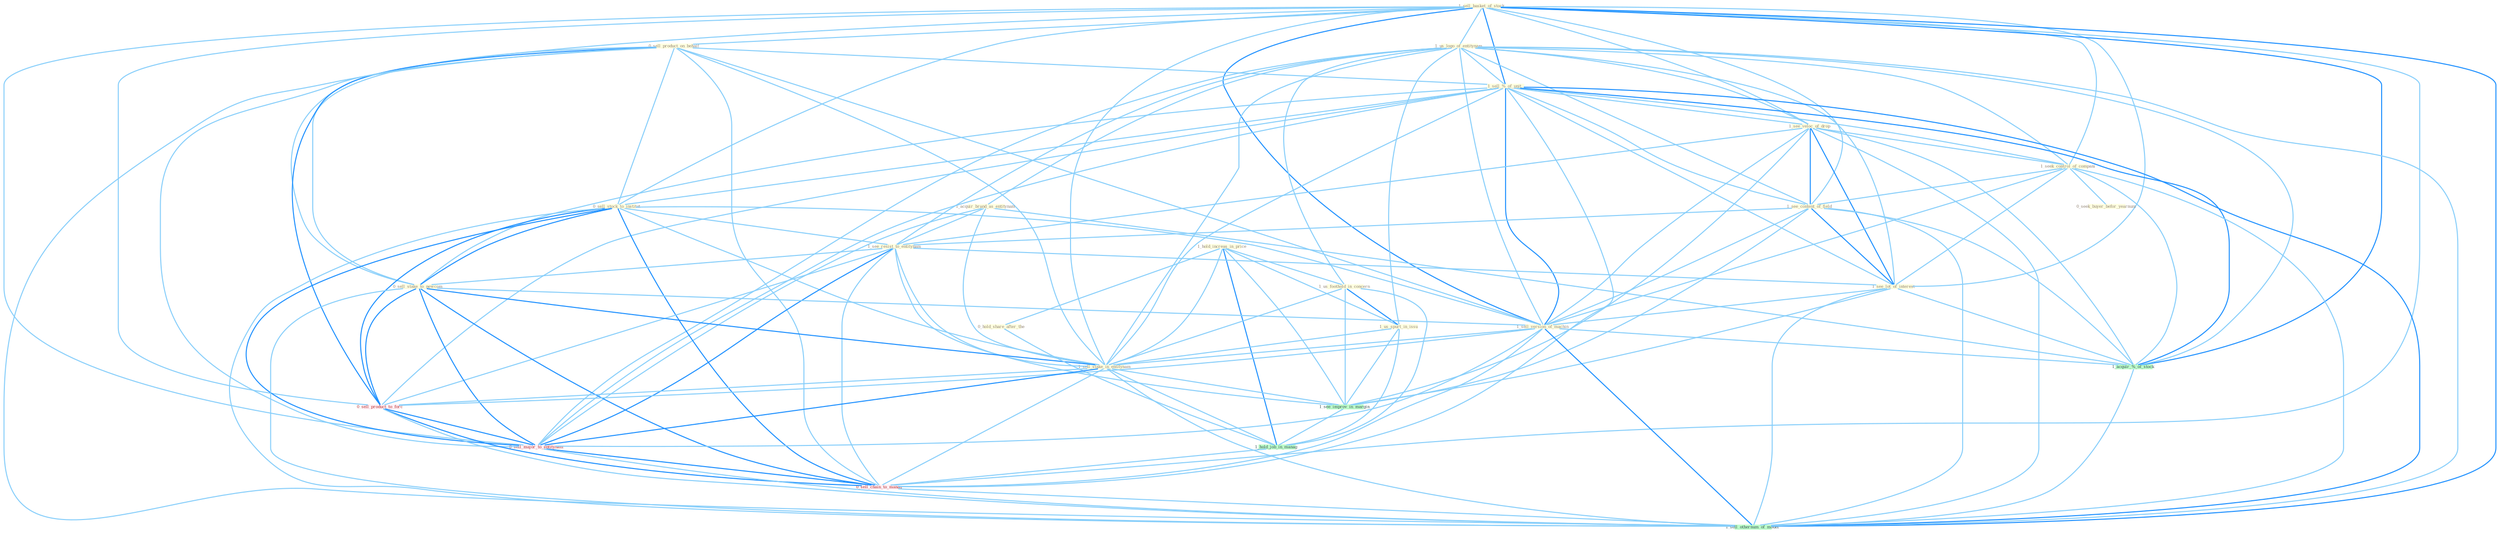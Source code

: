 Graph G{ 
    node
    [shape=polygon,style=filled,width=.5,height=.06,color="#BDFCC9",fixedsize=true,fontsize=4,
    fontcolor="#2f4f4f"];
    {node
    [color="#ffffe0", fontcolor="#8b7d6b"] "1_sell_basket_of_stock " "0_sell_product_on_behalf " "1_us_logo_of_entitynam " "1_hold_increas_in_price " "1_sell_%_of_unit " "1_see_veloc_of_drop " "1_seek_control_of_compani " "1_see_content_of_field " "1_acquir_brand_as_entitynam " "0_sell_stock_to_institut " "1_see_resist_to_entitynam " "1_see_lot_of_interest " "0_seek_buyer_befor_yearnum " "1_us_foothold_in_concern " "0_sell_stake_to_newcom " "0_hold_share_after_the " "1_us_spurt_in_issu " "1_sell_version_of_machin " "1_sell_stake_in_entitynam "}
{node [color="#fff0f5", fontcolor="#b22222"] "0_sell_product_to_forc " "0_sell_major_to_entitynam " "0_sell_chain_to_manag "}
edge [color="#B0E2FF"];

	"1_sell_basket_of_stock " -- "0_sell_product_on_behalf " [w="1", color="#87cefa" ];
	"1_sell_basket_of_stock " -- "1_us_logo_of_entitynam " [w="1", color="#87cefa" ];
	"1_sell_basket_of_stock " -- "1_sell_%_of_unit " [w="2", color="#1e90ff" , len=0.8];
	"1_sell_basket_of_stock " -- "1_see_veloc_of_drop " [w="1", color="#87cefa" ];
	"1_sell_basket_of_stock " -- "1_seek_control_of_compani " [w="1", color="#87cefa" ];
	"1_sell_basket_of_stock " -- "1_see_content_of_field " [w="1", color="#87cefa" ];
	"1_sell_basket_of_stock " -- "0_sell_stock_to_institut " [w="1", color="#87cefa" ];
	"1_sell_basket_of_stock " -- "1_see_lot_of_interest " [w="1", color="#87cefa" ];
	"1_sell_basket_of_stock " -- "0_sell_stake_to_newcom " [w="1", color="#87cefa" ];
	"1_sell_basket_of_stock " -- "1_sell_version_of_machin " [w="2", color="#1e90ff" , len=0.8];
	"1_sell_basket_of_stock " -- "1_sell_stake_in_entitynam " [w="1", color="#87cefa" ];
	"1_sell_basket_of_stock " -- "1_acquir_%_of_stock " [w="2", color="#1e90ff" , len=0.8];
	"1_sell_basket_of_stock " -- "0_sell_product_to_forc " [w="1", color="#87cefa" ];
	"1_sell_basket_of_stock " -- "0_sell_major_to_entitynam " [w="1", color="#87cefa" ];
	"1_sell_basket_of_stock " -- "0_sell_chain_to_manag " [w="1", color="#87cefa" ];
	"1_sell_basket_of_stock " -- "1_sell_othernum_of_model " [w="2", color="#1e90ff" , len=0.8];
	"0_sell_product_on_behalf " -- "1_sell_%_of_unit " [w="1", color="#87cefa" ];
	"0_sell_product_on_behalf " -- "0_sell_stock_to_institut " [w="1", color="#87cefa" ];
	"0_sell_product_on_behalf " -- "0_sell_stake_to_newcom " [w="1", color="#87cefa" ];
	"0_sell_product_on_behalf " -- "1_sell_version_of_machin " [w="1", color="#87cefa" ];
	"0_sell_product_on_behalf " -- "1_sell_stake_in_entitynam " [w="1", color="#87cefa" ];
	"0_sell_product_on_behalf " -- "0_sell_product_to_forc " [w="2", color="#1e90ff" , len=0.8];
	"0_sell_product_on_behalf " -- "0_sell_major_to_entitynam " [w="1", color="#87cefa" ];
	"0_sell_product_on_behalf " -- "0_sell_chain_to_manag " [w="1", color="#87cefa" ];
	"0_sell_product_on_behalf " -- "1_sell_othernum_of_model " [w="1", color="#87cefa" ];
	"1_us_logo_of_entitynam " -- "1_sell_%_of_unit " [w="1", color="#87cefa" ];
	"1_us_logo_of_entitynam " -- "1_see_veloc_of_drop " [w="1", color="#87cefa" ];
	"1_us_logo_of_entitynam " -- "1_seek_control_of_compani " [w="1", color="#87cefa" ];
	"1_us_logo_of_entitynam " -- "1_see_content_of_field " [w="1", color="#87cefa" ];
	"1_us_logo_of_entitynam " -- "1_acquir_brand_as_entitynam " [w="1", color="#87cefa" ];
	"1_us_logo_of_entitynam " -- "1_see_resist_to_entitynam " [w="1", color="#87cefa" ];
	"1_us_logo_of_entitynam " -- "1_see_lot_of_interest " [w="1", color="#87cefa" ];
	"1_us_logo_of_entitynam " -- "1_us_foothold_in_concern " [w="1", color="#87cefa" ];
	"1_us_logo_of_entitynam " -- "1_us_spurt_in_issu " [w="1", color="#87cefa" ];
	"1_us_logo_of_entitynam " -- "1_sell_version_of_machin " [w="1", color="#87cefa" ];
	"1_us_logo_of_entitynam " -- "1_sell_stake_in_entitynam " [w="1", color="#87cefa" ];
	"1_us_logo_of_entitynam " -- "1_acquir_%_of_stock " [w="1", color="#87cefa" ];
	"1_us_logo_of_entitynam " -- "0_sell_major_to_entitynam " [w="1", color="#87cefa" ];
	"1_us_logo_of_entitynam " -- "1_sell_othernum_of_model " [w="1", color="#87cefa" ];
	"1_hold_increas_in_price " -- "1_us_foothold_in_concern " [w="1", color="#87cefa" ];
	"1_hold_increas_in_price " -- "0_hold_share_after_the " [w="1", color="#87cefa" ];
	"1_hold_increas_in_price " -- "1_us_spurt_in_issu " [w="1", color="#87cefa" ];
	"1_hold_increas_in_price " -- "1_sell_stake_in_entitynam " [w="1", color="#87cefa" ];
	"1_hold_increas_in_price " -- "1_see_improv_in_margin " [w="1", color="#87cefa" ];
	"1_hold_increas_in_price " -- "1_hold_job_in_manag " [w="2", color="#1e90ff" , len=0.8];
	"1_sell_%_of_unit " -- "1_see_veloc_of_drop " [w="1", color="#87cefa" ];
	"1_sell_%_of_unit " -- "1_seek_control_of_compani " [w="1", color="#87cefa" ];
	"1_sell_%_of_unit " -- "1_see_content_of_field " [w="1", color="#87cefa" ];
	"1_sell_%_of_unit " -- "0_sell_stock_to_institut " [w="1", color="#87cefa" ];
	"1_sell_%_of_unit " -- "1_see_lot_of_interest " [w="1", color="#87cefa" ];
	"1_sell_%_of_unit " -- "0_sell_stake_to_newcom " [w="1", color="#87cefa" ];
	"1_sell_%_of_unit " -- "1_sell_version_of_machin " [w="2", color="#1e90ff" , len=0.8];
	"1_sell_%_of_unit " -- "1_sell_stake_in_entitynam " [w="1", color="#87cefa" ];
	"1_sell_%_of_unit " -- "1_acquir_%_of_stock " [w="2", color="#1e90ff" , len=0.8];
	"1_sell_%_of_unit " -- "0_sell_product_to_forc " [w="1", color="#87cefa" ];
	"1_sell_%_of_unit " -- "0_sell_major_to_entitynam " [w="1", color="#87cefa" ];
	"1_sell_%_of_unit " -- "0_sell_chain_to_manag " [w="1", color="#87cefa" ];
	"1_sell_%_of_unit " -- "1_sell_othernum_of_model " [w="2", color="#1e90ff" , len=0.8];
	"1_see_veloc_of_drop " -- "1_seek_control_of_compani " [w="1", color="#87cefa" ];
	"1_see_veloc_of_drop " -- "1_see_content_of_field " [w="2", color="#1e90ff" , len=0.8];
	"1_see_veloc_of_drop " -- "1_see_resist_to_entitynam " [w="1", color="#87cefa" ];
	"1_see_veloc_of_drop " -- "1_see_lot_of_interest " [w="2", color="#1e90ff" , len=0.8];
	"1_see_veloc_of_drop " -- "1_sell_version_of_machin " [w="1", color="#87cefa" ];
	"1_see_veloc_of_drop " -- "1_see_improv_in_margin " [w="1", color="#87cefa" ];
	"1_see_veloc_of_drop " -- "1_acquir_%_of_stock " [w="1", color="#87cefa" ];
	"1_see_veloc_of_drop " -- "1_sell_othernum_of_model " [w="1", color="#87cefa" ];
	"1_seek_control_of_compani " -- "1_see_content_of_field " [w="1", color="#87cefa" ];
	"1_seek_control_of_compani " -- "1_see_lot_of_interest " [w="1", color="#87cefa" ];
	"1_seek_control_of_compani " -- "0_seek_buyer_befor_yearnum " [w="1", color="#87cefa" ];
	"1_seek_control_of_compani " -- "1_sell_version_of_machin " [w="1", color="#87cefa" ];
	"1_seek_control_of_compani " -- "1_acquir_%_of_stock " [w="1", color="#87cefa" ];
	"1_seek_control_of_compani " -- "1_sell_othernum_of_model " [w="1", color="#87cefa" ];
	"1_see_content_of_field " -- "1_see_resist_to_entitynam " [w="1", color="#87cefa" ];
	"1_see_content_of_field " -- "1_see_lot_of_interest " [w="2", color="#1e90ff" , len=0.8];
	"1_see_content_of_field " -- "1_sell_version_of_machin " [w="1", color="#87cefa" ];
	"1_see_content_of_field " -- "1_see_improv_in_margin " [w="1", color="#87cefa" ];
	"1_see_content_of_field " -- "1_acquir_%_of_stock " [w="1", color="#87cefa" ];
	"1_see_content_of_field " -- "1_sell_othernum_of_model " [w="1", color="#87cefa" ];
	"1_acquir_brand_as_entitynam " -- "1_see_resist_to_entitynam " [w="1", color="#87cefa" ];
	"1_acquir_brand_as_entitynam " -- "1_sell_stake_in_entitynam " [w="1", color="#87cefa" ];
	"1_acquir_brand_as_entitynam " -- "1_acquir_%_of_stock " [w="1", color="#87cefa" ];
	"1_acquir_brand_as_entitynam " -- "0_sell_major_to_entitynam " [w="1", color="#87cefa" ];
	"0_sell_stock_to_institut " -- "1_see_resist_to_entitynam " [w="1", color="#87cefa" ];
	"0_sell_stock_to_institut " -- "0_sell_stake_to_newcom " [w="2", color="#1e90ff" , len=0.8];
	"0_sell_stock_to_institut " -- "1_sell_version_of_machin " [w="1", color="#87cefa" ];
	"0_sell_stock_to_institut " -- "1_sell_stake_in_entitynam " [w="1", color="#87cefa" ];
	"0_sell_stock_to_institut " -- "0_sell_product_to_forc " [w="2", color="#1e90ff" , len=0.8];
	"0_sell_stock_to_institut " -- "0_sell_major_to_entitynam " [w="2", color="#1e90ff" , len=0.8];
	"0_sell_stock_to_institut " -- "0_sell_chain_to_manag " [w="2", color="#1e90ff" , len=0.8];
	"0_sell_stock_to_institut " -- "1_sell_othernum_of_model " [w="1", color="#87cefa" ];
	"1_see_resist_to_entitynam " -- "1_see_lot_of_interest " [w="1", color="#87cefa" ];
	"1_see_resist_to_entitynam " -- "0_sell_stake_to_newcom " [w="1", color="#87cefa" ];
	"1_see_resist_to_entitynam " -- "1_sell_stake_in_entitynam " [w="1", color="#87cefa" ];
	"1_see_resist_to_entitynam " -- "1_see_improv_in_margin " [w="1", color="#87cefa" ];
	"1_see_resist_to_entitynam " -- "0_sell_product_to_forc " [w="1", color="#87cefa" ];
	"1_see_resist_to_entitynam " -- "0_sell_major_to_entitynam " [w="2", color="#1e90ff" , len=0.8];
	"1_see_resist_to_entitynam " -- "0_sell_chain_to_manag " [w="1", color="#87cefa" ];
	"1_see_lot_of_interest " -- "1_sell_version_of_machin " [w="1", color="#87cefa" ];
	"1_see_lot_of_interest " -- "1_see_improv_in_margin " [w="1", color="#87cefa" ];
	"1_see_lot_of_interest " -- "1_acquir_%_of_stock " [w="1", color="#87cefa" ];
	"1_see_lot_of_interest " -- "1_sell_othernum_of_model " [w="1", color="#87cefa" ];
	"1_us_foothold_in_concern " -- "1_us_spurt_in_issu " [w="2", color="#1e90ff" , len=0.8];
	"1_us_foothold_in_concern " -- "1_sell_stake_in_entitynam " [w="1", color="#87cefa" ];
	"1_us_foothold_in_concern " -- "1_see_improv_in_margin " [w="1", color="#87cefa" ];
	"1_us_foothold_in_concern " -- "1_hold_job_in_manag " [w="1", color="#87cefa" ];
	"0_sell_stake_to_newcom " -- "1_sell_version_of_machin " [w="1", color="#87cefa" ];
	"0_sell_stake_to_newcom " -- "1_sell_stake_in_entitynam " [w="2", color="#1e90ff" , len=0.8];
	"0_sell_stake_to_newcom " -- "0_sell_product_to_forc " [w="2", color="#1e90ff" , len=0.8];
	"0_sell_stake_to_newcom " -- "0_sell_major_to_entitynam " [w="2", color="#1e90ff" , len=0.8];
	"0_sell_stake_to_newcom " -- "0_sell_chain_to_manag " [w="2", color="#1e90ff" , len=0.8];
	"0_sell_stake_to_newcom " -- "1_sell_othernum_of_model " [w="1", color="#87cefa" ];
	"0_hold_share_after_the " -- "1_hold_job_in_manag " [w="1", color="#87cefa" ];
	"1_us_spurt_in_issu " -- "1_sell_stake_in_entitynam " [w="1", color="#87cefa" ];
	"1_us_spurt_in_issu " -- "1_see_improv_in_margin " [w="1", color="#87cefa" ];
	"1_us_spurt_in_issu " -- "1_hold_job_in_manag " [w="1", color="#87cefa" ];
	"1_sell_version_of_machin " -- "1_sell_stake_in_entitynam " [w="1", color="#87cefa" ];
	"1_sell_version_of_machin " -- "1_acquir_%_of_stock " [w="1", color="#87cefa" ];
	"1_sell_version_of_machin " -- "0_sell_product_to_forc " [w="1", color="#87cefa" ];
	"1_sell_version_of_machin " -- "0_sell_major_to_entitynam " [w="1", color="#87cefa" ];
	"1_sell_version_of_machin " -- "0_sell_chain_to_manag " [w="1", color="#87cefa" ];
	"1_sell_version_of_machin " -- "1_sell_othernum_of_model " [w="2", color="#1e90ff" , len=0.8];
	"1_sell_stake_in_entitynam " -- "1_see_improv_in_margin " [w="1", color="#87cefa" ];
	"1_sell_stake_in_entitynam " -- "1_hold_job_in_manag " [w="1", color="#87cefa" ];
	"1_sell_stake_in_entitynam " -- "0_sell_product_to_forc " [w="1", color="#87cefa" ];
	"1_sell_stake_in_entitynam " -- "0_sell_major_to_entitynam " [w="2", color="#1e90ff" , len=0.8];
	"1_sell_stake_in_entitynam " -- "0_sell_chain_to_manag " [w="1", color="#87cefa" ];
	"1_sell_stake_in_entitynam " -- "1_sell_othernum_of_model " [w="1", color="#87cefa" ];
	"1_see_improv_in_margin " -- "1_hold_job_in_manag " [w="1", color="#87cefa" ];
	"1_acquir_%_of_stock " -- "1_sell_othernum_of_model " [w="1", color="#87cefa" ];
	"1_hold_job_in_manag " -- "0_sell_chain_to_manag " [w="1", color="#87cefa" ];
	"0_sell_product_to_forc " -- "0_sell_major_to_entitynam " [w="2", color="#1e90ff" , len=0.8];
	"0_sell_product_to_forc " -- "0_sell_chain_to_manag " [w="2", color="#1e90ff" , len=0.8];
	"0_sell_product_to_forc " -- "1_sell_othernum_of_model " [w="1", color="#87cefa" ];
	"0_sell_major_to_entitynam " -- "0_sell_chain_to_manag " [w="2", color="#1e90ff" , len=0.8];
	"0_sell_major_to_entitynam " -- "1_sell_othernum_of_model " [w="1", color="#87cefa" ];
	"0_sell_chain_to_manag " -- "1_sell_othernum_of_model " [w="1", color="#87cefa" ];
}